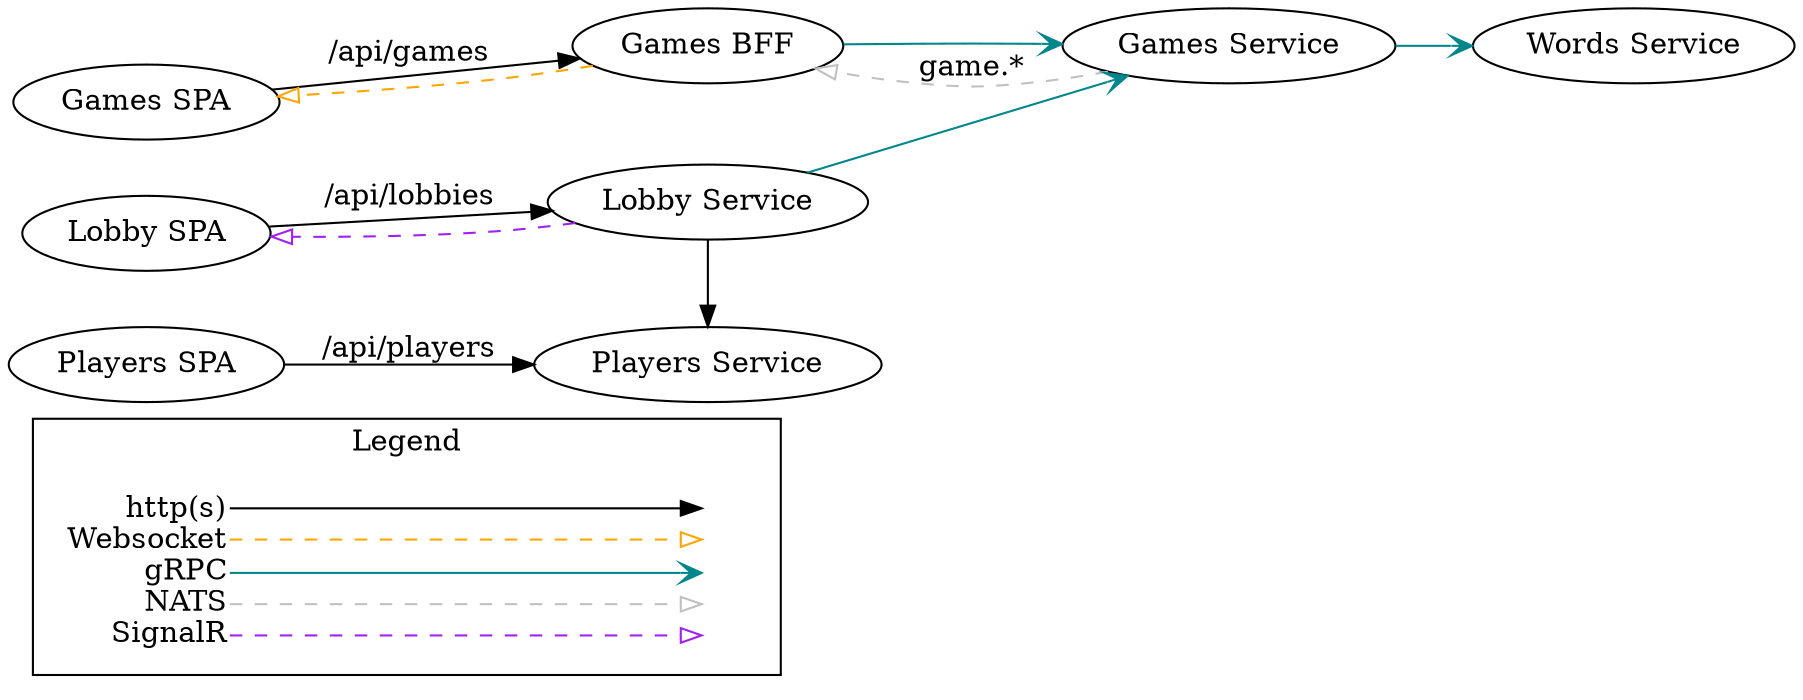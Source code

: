 digraph networkgraph {
  rankdir=LR;

  subgraph cluster_legend {
    node [shape=plaintext]
    label = "Legend";
    key [label=<<table border="0" cellpadding="0" cellspacing="0" cellborder="0">
      <tr><td align="right" port="1">http(s)</td></tr>
      <tr><td align="right" port="2">Websocket</td></tr>
      <tr><td align="right" port="3">gRPC</td></tr>
      <tr><td align="right" port="4">NATS</td></tr>
      <tr><td align="right" port="5">SignalR</td></tr>
      </table>>]
    value [label=<<table border="0" cellpadding="0" cellspacing="0" cellborder="0">
      <tr><td port="1">&nbsp;</td></tr>
      <tr><td port="2">&nbsp;</td></tr>
      <tr><td port="3">&nbsp;</td></tr>
      <tr><td port="4">&nbsp;</td></tr>
      <tr><td port="5">&nbsp;</td></tr>
      </table>>]
    key:1 -> value:1 
    key:2 -> value:2 [arrowhead=onormal, color=orange, style=dashed]
    key:3 -> value:3 [arrowhead=vee, color=turquoise4, style=solid]
    key:4 -> value:4 [arrowhead=onormal, color=gray, style=dashed]
    key:5 -> value:5 [arrowhead=onormal, color=purple, style=dashed]
  }

  games_spa [label="Games SPA"]
  games_bff [label="Games BFF"]
  games_svc [label="Games Service"]
  lobbies_spa [label="Lobby SPA"]
  lobbies_svc [label="Lobby Service"]
  players_spa [label="Players SPA"]
  players_svc [label="Players Service"]
  words_svc [label="Words Service"]
  
  # http(s) / ws(s)
  players_spa -> players_svc [label="/api/players"]
  games_spa -> games_bff [label="/api/games"]
  lobbies_spa -> lobbies_svc [label="/api/lobbies"]
  lobbies_svc -> players_svc [constraint=false]
  
  # Websockets
  edge [arrowhead=onormal, color=orange, style=dashed]
  games_bff -> games_spa
  
  # gRPC
  edge [arrowhead=vee, color=turquoise4, style=solid]
  games_bff -> games_svc
  games_svc -> words_svc
  lobbies_svc -> games_svc [constraint=false]

  # nats pub/sub
  edge [arrowhead=onormal, color=gray, style=dashed]
  games_svc -> games_bff [label="game.*"]
  
  # SignalR
  edge [arrowhead=onormal, color=purple, style=dashed]
  lobbies_svc -> lobbies_spa
}
